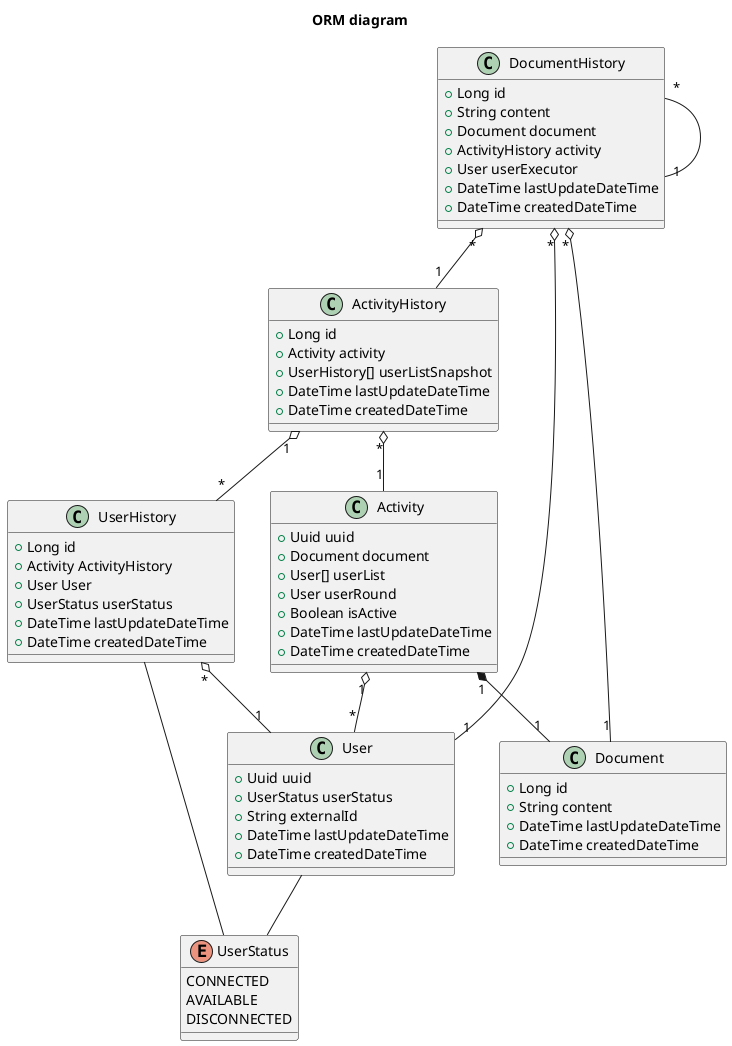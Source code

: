 @startuml ORM
  title "ORM diagram"
  ' ------ CLASS DECLARATION ------
  class Activity {
    +Uuid uuid
    +Document document
    +User[] userList
    +User userRound
    +Boolean isActive
    +DateTime lastUpdateDateTime
    +DateTime createdDateTime
  }

  class Document {
    +Long id
    +String content
    +DateTime lastUpdateDateTime
    +DateTime createdDateTime
  }

  class DocumentHistory {
    +Long id
    +String content
    +Document document
    +ActivityHistory activity
    +User userExecutor
    +DateTime lastUpdateDateTime
    +DateTime createdDateTime
  }

  class ActivityHistory {
    +Long id
    +Activity activity
    +UserHistory[] userListSnapshot
    +DateTime lastUpdateDateTime
    +DateTime createdDateTime
  }

  class UserHistory {
    +Long id
    +Activity ActivityHistory
    +User User
    +UserStatus userStatus
    +DateTime lastUpdateDateTime
    +DateTime createdDateTime
  }

  class User {
    +Uuid uuid
    +UserStatus userStatus
    +String externalId
    +DateTime lastUpdateDateTime
    +DateTime createdDateTime
  }

  enum UserStatus {
    CONNECTED
    AVAILABLE
    DISCONNECTED
  }
  ' ------ END CLASS DECLARATION ------
  ' -----------------------------------
  ' ------ RELATION DECLARATIONS ------
  User -- UserStatus

  Activity "1" o-- "*"User
  Activity "1" *-- "1" Document

  ActivityHistory "*" o-- "1" Activity
  ActivityHistory "1" o-- "*" UserHistory

  DocumentHistory "*" o-- "1" Document
  DocumentHistory "*" o-- "1" User
  DocumentHistory "*" o-- "1" ActivityHistory
  DocumentHistory "*" O-- "1" DocumentHistory

  UserHistory "*" o-- "1" User
  UserHistory -- UserStatus

  ' ------ END RELATION DECLARATIONS ------
@enduml